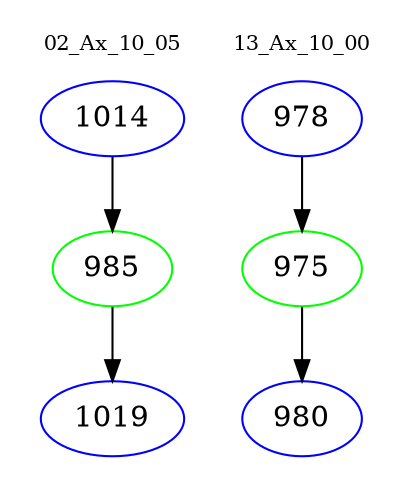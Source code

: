 digraph{
subgraph cluster_0 {
color = white
label = "02_Ax_10_05";
fontsize=10;
T0_1014 [label="1014", color="blue"]
T0_1014 -> T0_985 [color="black"]
T0_985 [label="985", color="green"]
T0_985 -> T0_1019 [color="black"]
T0_1019 [label="1019", color="blue"]
}
subgraph cluster_1 {
color = white
label = "13_Ax_10_00";
fontsize=10;
T1_978 [label="978", color="blue"]
T1_978 -> T1_975 [color="black"]
T1_975 [label="975", color="green"]
T1_975 -> T1_980 [color="black"]
T1_980 [label="980", color="blue"]
}
}
